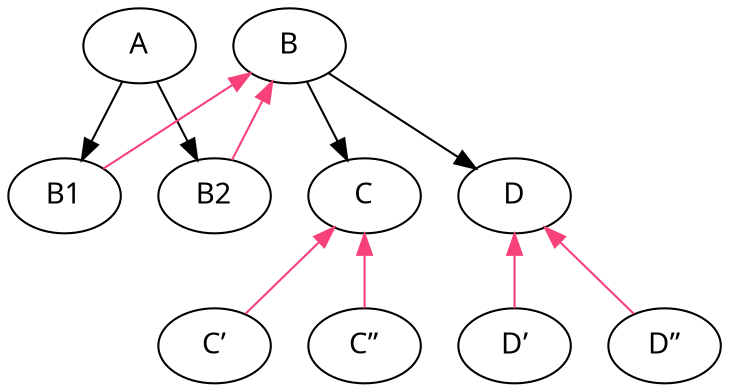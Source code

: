 digraph tree {
  node [fontname="Avenir Next"];
  edge [fontname="Avenir Next"];

  A -> B1
  A -> B2

  B -> B1 [color="#f94179", dir=back]
  B -> B2 [color="#f94179", dir=back]
  B -> C
  B -> D

  C_ [label="C’"]
  C -> C_ [color="#f94179", dir=back]
  C__ [label="C”"]
  C -> C__ [color="#f94179", dir=back]

  D_ [label="D’"]
  D -> D_ [color="#f94179", dir=back]
  D__ [label="D”"]
  D -> D__ [color="#f94179", dir=back]

}
